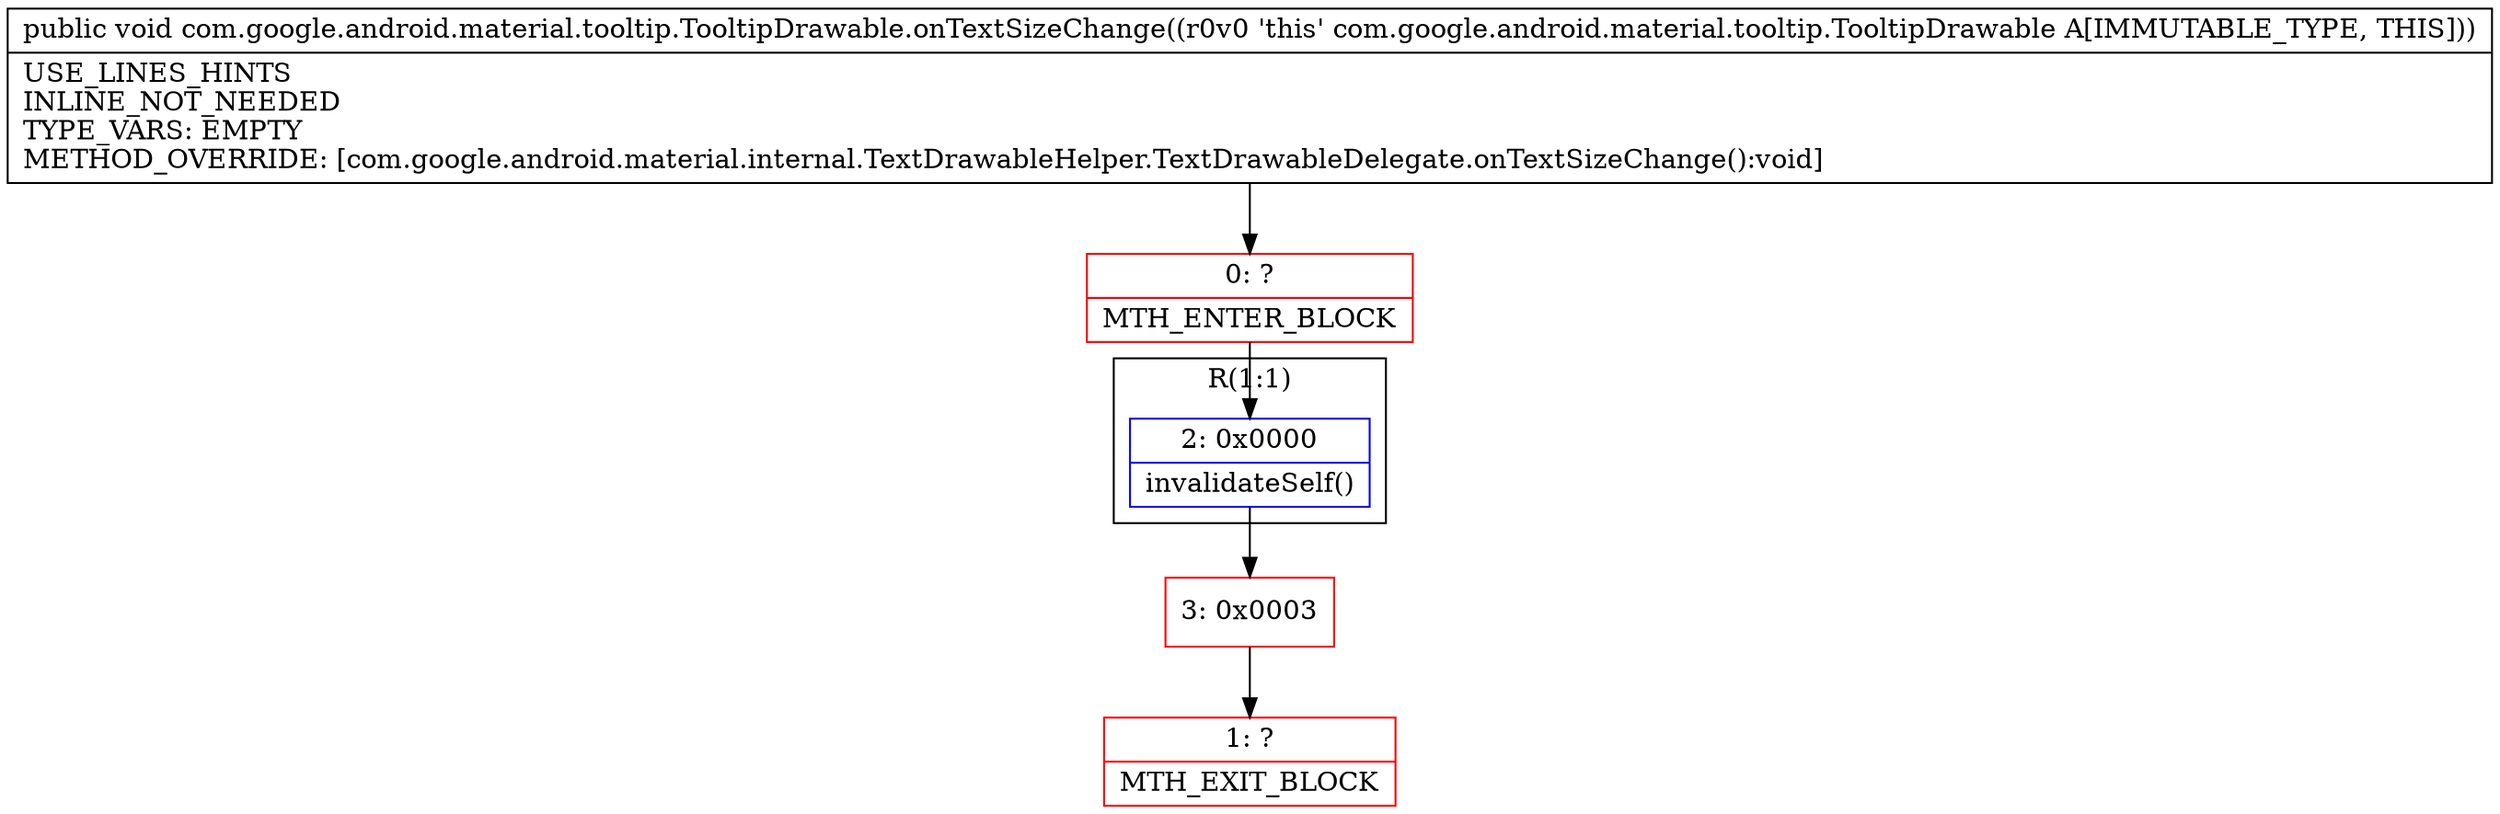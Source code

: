 digraph "CFG forcom.google.android.material.tooltip.TooltipDrawable.onTextSizeChange()V" {
subgraph cluster_Region_533039067 {
label = "R(1:1)";
node [shape=record,color=blue];
Node_2 [shape=record,label="{2\:\ 0x0000|invalidateSelf()\l}"];
}
Node_0 [shape=record,color=red,label="{0\:\ ?|MTH_ENTER_BLOCK\l}"];
Node_3 [shape=record,color=red,label="{3\:\ 0x0003}"];
Node_1 [shape=record,color=red,label="{1\:\ ?|MTH_EXIT_BLOCK\l}"];
MethodNode[shape=record,label="{public void com.google.android.material.tooltip.TooltipDrawable.onTextSizeChange((r0v0 'this' com.google.android.material.tooltip.TooltipDrawable A[IMMUTABLE_TYPE, THIS]))  | USE_LINES_HINTS\lINLINE_NOT_NEEDED\lTYPE_VARS: EMPTY\lMETHOD_OVERRIDE: [com.google.android.material.internal.TextDrawableHelper.TextDrawableDelegate.onTextSizeChange():void]\l}"];
MethodNode -> Node_0;Node_2 -> Node_3;
Node_0 -> Node_2;
Node_3 -> Node_1;
}

